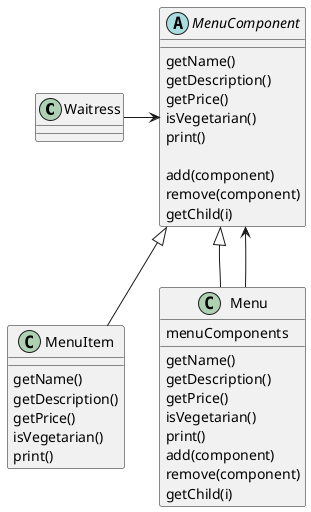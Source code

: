 @startuml
class Waitress {
}
abstract class MenuComponent {
getName()
getDescription()
getPrice()
isVegetarian()
print()

add(component)
remove(component)
getChild(i)
}
Waitress --right> MenuComponent
class MenuItem {
getName()
getDescription()
getPrice()
isVegetarian()
print()
}
MenuItem --up|> MenuComponent
class Menu {
menuComponents
getName()
getDescription()
getPrice()
isVegetarian()
print()
add(component)
remove(component)
getChild(i)
}
Menu --up|> MenuComponent
Menu --up> MenuComponent
@enduml